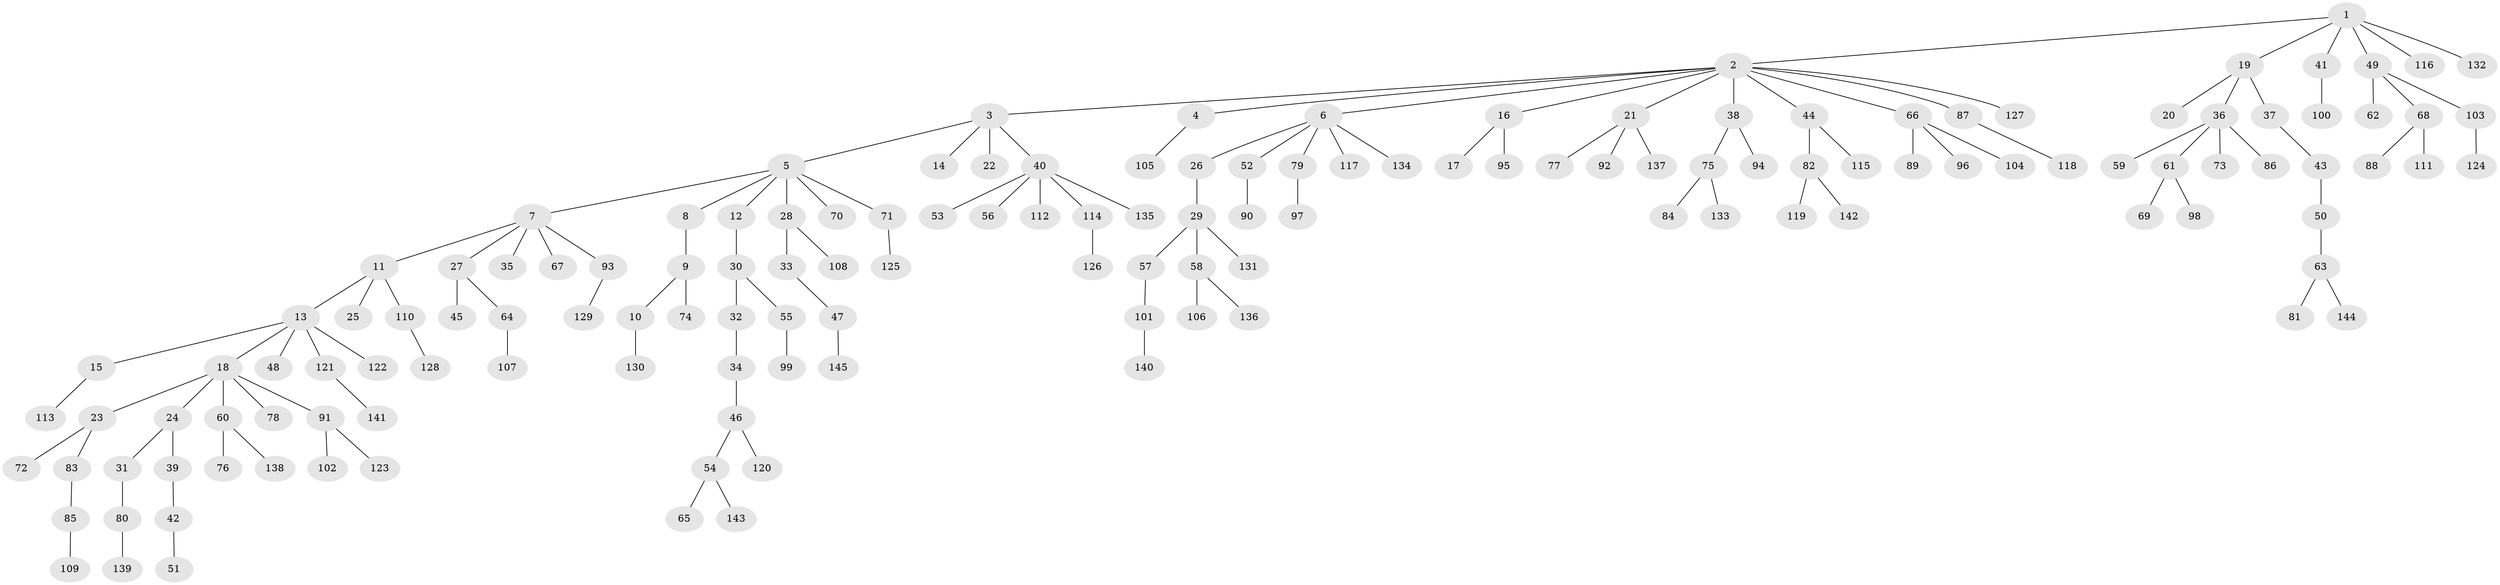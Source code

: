 // coarse degree distribution, {2: 0.16831683168316833, 4: 0.039603960396039604, 1: 0.6633663366336634, 5: 0.019801980198019802, 3: 0.04950495049504951, 9: 0.009900990099009901, 13: 0.009900990099009901, 6: 0.0297029702970297, 18: 0.009900990099009901}
// Generated by graph-tools (version 1.1) at 2025/56/03/04/25 21:56:56]
// undirected, 145 vertices, 144 edges
graph export_dot {
graph [start="1"]
  node [color=gray90,style=filled];
  1;
  2;
  3;
  4;
  5;
  6;
  7;
  8;
  9;
  10;
  11;
  12;
  13;
  14;
  15;
  16;
  17;
  18;
  19;
  20;
  21;
  22;
  23;
  24;
  25;
  26;
  27;
  28;
  29;
  30;
  31;
  32;
  33;
  34;
  35;
  36;
  37;
  38;
  39;
  40;
  41;
  42;
  43;
  44;
  45;
  46;
  47;
  48;
  49;
  50;
  51;
  52;
  53;
  54;
  55;
  56;
  57;
  58;
  59;
  60;
  61;
  62;
  63;
  64;
  65;
  66;
  67;
  68;
  69;
  70;
  71;
  72;
  73;
  74;
  75;
  76;
  77;
  78;
  79;
  80;
  81;
  82;
  83;
  84;
  85;
  86;
  87;
  88;
  89;
  90;
  91;
  92;
  93;
  94;
  95;
  96;
  97;
  98;
  99;
  100;
  101;
  102;
  103;
  104;
  105;
  106;
  107;
  108;
  109;
  110;
  111;
  112;
  113;
  114;
  115;
  116;
  117;
  118;
  119;
  120;
  121;
  122;
  123;
  124;
  125;
  126;
  127;
  128;
  129;
  130;
  131;
  132;
  133;
  134;
  135;
  136;
  137;
  138;
  139;
  140;
  141;
  142;
  143;
  144;
  145;
  1 -- 2;
  1 -- 19;
  1 -- 41;
  1 -- 49;
  1 -- 116;
  1 -- 132;
  2 -- 3;
  2 -- 4;
  2 -- 6;
  2 -- 16;
  2 -- 21;
  2 -- 38;
  2 -- 44;
  2 -- 66;
  2 -- 87;
  2 -- 127;
  3 -- 5;
  3 -- 14;
  3 -- 22;
  3 -- 40;
  4 -- 105;
  5 -- 7;
  5 -- 8;
  5 -- 12;
  5 -- 28;
  5 -- 70;
  5 -- 71;
  6 -- 26;
  6 -- 52;
  6 -- 79;
  6 -- 117;
  6 -- 134;
  7 -- 11;
  7 -- 27;
  7 -- 35;
  7 -- 67;
  7 -- 93;
  8 -- 9;
  9 -- 10;
  9 -- 74;
  10 -- 130;
  11 -- 13;
  11 -- 25;
  11 -- 110;
  12 -- 30;
  13 -- 15;
  13 -- 18;
  13 -- 48;
  13 -- 121;
  13 -- 122;
  15 -- 113;
  16 -- 17;
  16 -- 95;
  18 -- 23;
  18 -- 24;
  18 -- 60;
  18 -- 78;
  18 -- 91;
  19 -- 20;
  19 -- 36;
  19 -- 37;
  21 -- 77;
  21 -- 92;
  21 -- 137;
  23 -- 72;
  23 -- 83;
  24 -- 31;
  24 -- 39;
  26 -- 29;
  27 -- 45;
  27 -- 64;
  28 -- 33;
  28 -- 108;
  29 -- 57;
  29 -- 58;
  29 -- 131;
  30 -- 32;
  30 -- 55;
  31 -- 80;
  32 -- 34;
  33 -- 47;
  34 -- 46;
  36 -- 59;
  36 -- 61;
  36 -- 73;
  36 -- 86;
  37 -- 43;
  38 -- 75;
  38 -- 94;
  39 -- 42;
  40 -- 53;
  40 -- 56;
  40 -- 112;
  40 -- 114;
  40 -- 135;
  41 -- 100;
  42 -- 51;
  43 -- 50;
  44 -- 82;
  44 -- 115;
  46 -- 54;
  46 -- 120;
  47 -- 145;
  49 -- 62;
  49 -- 68;
  49 -- 103;
  50 -- 63;
  52 -- 90;
  54 -- 65;
  54 -- 143;
  55 -- 99;
  57 -- 101;
  58 -- 106;
  58 -- 136;
  60 -- 76;
  60 -- 138;
  61 -- 69;
  61 -- 98;
  63 -- 81;
  63 -- 144;
  64 -- 107;
  66 -- 89;
  66 -- 96;
  66 -- 104;
  68 -- 88;
  68 -- 111;
  71 -- 125;
  75 -- 84;
  75 -- 133;
  79 -- 97;
  80 -- 139;
  82 -- 119;
  82 -- 142;
  83 -- 85;
  85 -- 109;
  87 -- 118;
  91 -- 102;
  91 -- 123;
  93 -- 129;
  101 -- 140;
  103 -- 124;
  110 -- 128;
  114 -- 126;
  121 -- 141;
}
